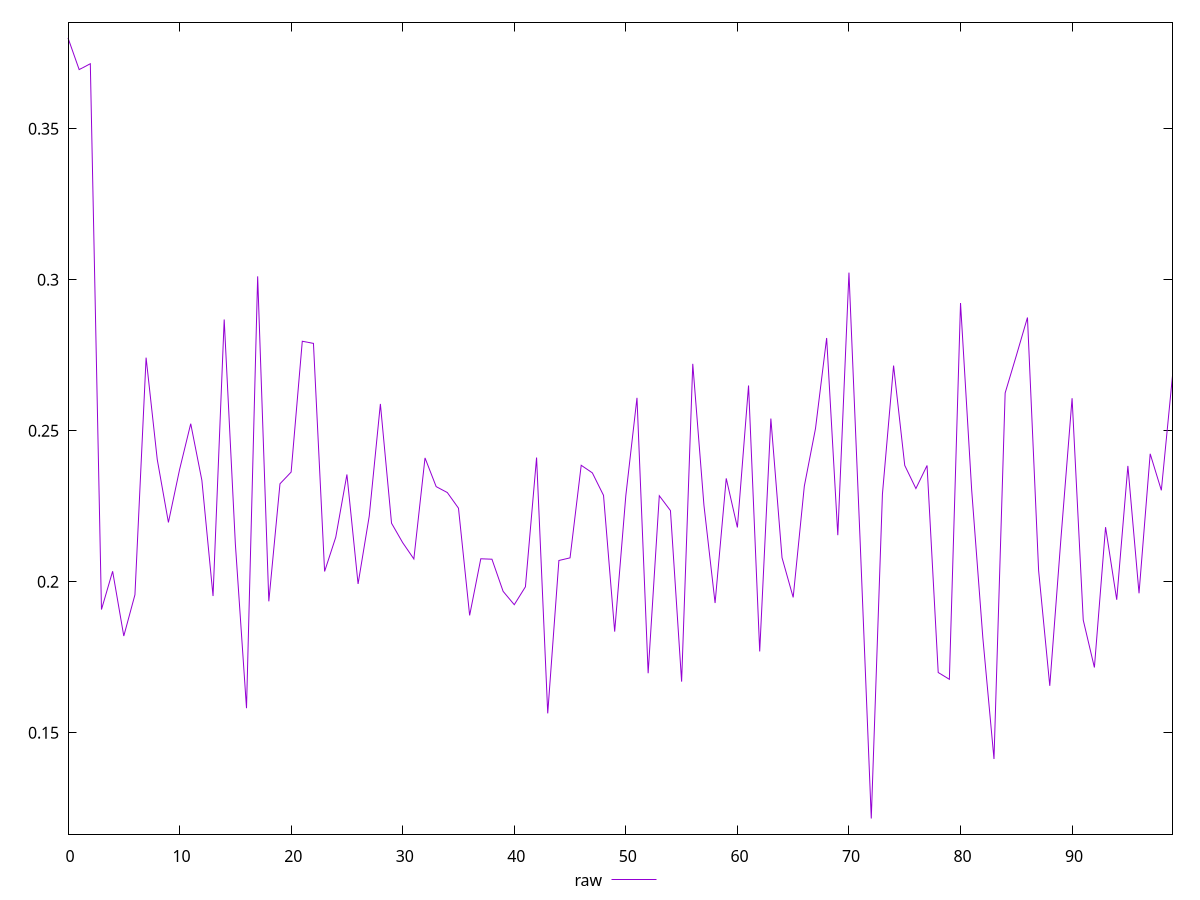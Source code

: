 reset

$raw <<EOF
0 0.38008002905481386
1 0.3695900962945942
2 0.3715276122683271
3 0.19080940273012903
4 0.20348113457067035
5 0.18203672502237694
6 0.1957104880489166
7 0.2742100589603742
8 0.24048765862168053
9 0.2196565974334566
10 0.23714757913617057
11 0.25234277570879377
12 0.23357279816876236
13 0.1952798364013863
14 0.28685256407220866
15 0.2125459984929087
16 0.1581423629538379
17 0.3011295879371907
18 0.19352704457347053
19 0.2324478165392107
20 0.23632013837498736
21 0.27964571157662144
22 0.2789293414179634
23 0.20341814960716043
24 0.21476028849680948
25 0.23552513521360866
26 0.19929238349433043
27 0.22173734378267185
28 0.2588919980729662
29 0.2193885443901898
30 0.2129478810244868
31 0.20755731475137548
32 0.24101225761676673
33 0.2315097969594737
34 0.22954636479473428
35 0.22436538390217473
36 0.18886548355453742
37 0.20761815584191304
38 0.20747395815320882
39 0.19683938896055977
40 0.19241590994543034
41 0.19834031352690457
42 0.24114023898633952
43 0.15643169407974863
44 0.20705028450789753
45 0.2079228011304485
46 0.2385765654132272
47 0.23606026208816228
48 0.228615240424723
49 0.1835041897162626
50 0.2285424737390101
51 0.26091054592170454
52 0.16971327287303517
53 0.22848521186416457
54 0.22357802153109252
55 0.16693982360950796
56 0.2721584737958
57 0.22539499575244878
58 0.19296502239183616
59 0.23423772606892312
60 0.21799526760177668
61 0.26498465602910526
62 0.17692508472776072
63 0.25405025243804985
64 0.20799299327027818
65 0.19483273107734334
66 0.23167963541418904
67 0.2507144166940488
68 0.2807171837413473
69 0.2154277295435847
70 0.3023639453697841
71 0.21363307562502645
72 0.12161661885227541
73 0.2290104407607247
74 0.27159453715536946
75 0.23853516280716236
76 0.23087875792077506
77 0.23850740680104876
78 0.1699612027002646
79 0.16770983212520868
80 0.29230483452657763
81 0.2303450520219203
82 0.18146561890324692
83 0.1413242549983843
84 0.2625084613897539
85 0.27486042578235065
86 0.28749542918011306
87 0.2037076291996954
88 0.16554833158351442
89 0.21429542852518996
90 0.26077308713934927
91 0.18731468799082798
92 0.17162938972609215
93 0.21808657663881995
94 0.1940514041101765
95 0.2383592610861713
96 0.1961999639926124
97 0.24237672492362858
98 0.23028799205810316
99 0.26818688054351564
EOF

set key outside below
set xrange [0:99]
set yrange [0.11644735064822465:0.38524929725886464]
set trange [0.11644735064822465:0.38524929725886464]
set terminal svg size 640, 500 enhanced background rgb 'white'
set output "reports/report_00028_2021-02-24T12-49-42.674Z/meta/pScore/samples/astro/raw/values.svg"

plot $raw title "raw" with line

reset

